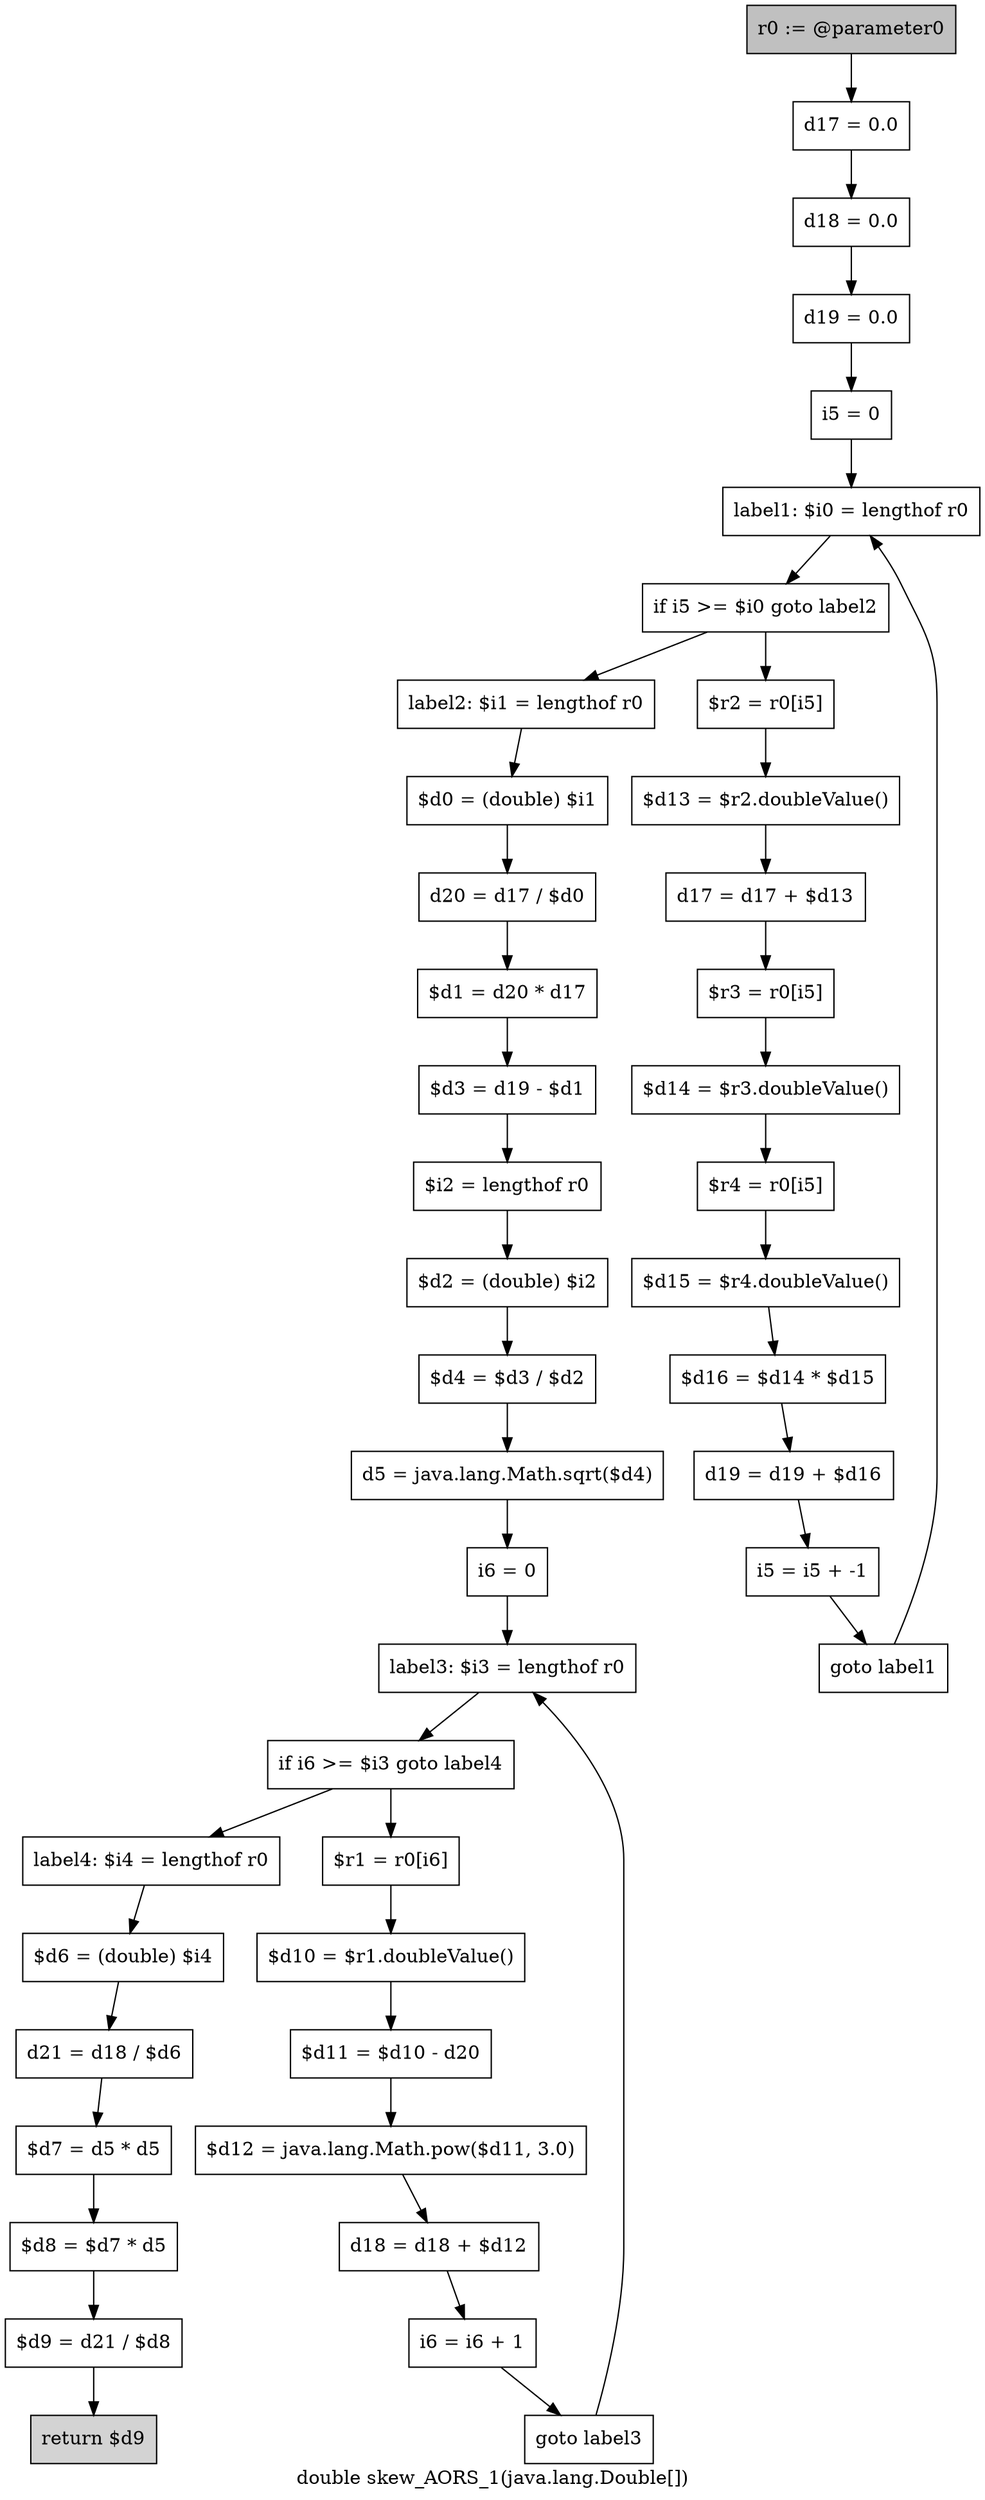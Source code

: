 digraph "double skew_AORS_1(java.lang.Double[])" {
    label="double skew_AORS_1(java.lang.Double[])";
    node [shape=box];
    "0" [style=filled,fillcolor=gray,label="r0 := @parameter0",];
    "1" [label="d17 = 0.0",];
    "0"->"1";
    "2" [label="d18 = 0.0",];
    "1"->"2";
    "3" [label="d19 = 0.0",];
    "2"->"3";
    "4" [label="i5 = 0",];
    "3"->"4";
    "5" [label="label1: $i0 = lengthof r0",];
    "4"->"5";
    "6" [label="if i5 >= $i0 goto label2",];
    "5"->"6";
    "7" [label="$r2 = r0[i5]",];
    "6"->"7";
    "18" [label="label2: $i1 = lengthof r0",];
    "6"->"18";
    "8" [label="$d13 = $r2.doubleValue()",];
    "7"->"8";
    "9" [label="d17 = d17 + $d13",];
    "8"->"9";
    "10" [label="$r3 = r0[i5]",];
    "9"->"10";
    "11" [label="$d14 = $r3.doubleValue()",];
    "10"->"11";
    "12" [label="$r4 = r0[i5]",];
    "11"->"12";
    "13" [label="$d15 = $r4.doubleValue()",];
    "12"->"13";
    "14" [label="$d16 = $d14 * $d15",];
    "13"->"14";
    "15" [label="d19 = d19 + $d16",];
    "14"->"15";
    "16" [label="i5 = i5 + -1",];
    "15"->"16";
    "17" [label="goto label1",];
    "16"->"17";
    "17"->"5";
    "19" [label="$d0 = (double) $i1",];
    "18"->"19";
    "20" [label="d20 = d17 / $d0",];
    "19"->"20";
    "21" [label="$d1 = d20 * d17",];
    "20"->"21";
    "22" [label="$d3 = d19 - $d1",];
    "21"->"22";
    "23" [label="$i2 = lengthof r0",];
    "22"->"23";
    "24" [label="$d2 = (double) $i2",];
    "23"->"24";
    "25" [label="$d4 = $d3 / $d2",];
    "24"->"25";
    "26" [label="d5 = java.lang.Math.sqrt($d4)",];
    "25"->"26";
    "27" [label="i6 = 0",];
    "26"->"27";
    "28" [label="label3: $i3 = lengthof r0",];
    "27"->"28";
    "29" [label="if i6 >= $i3 goto label4",];
    "28"->"29";
    "30" [label="$r1 = r0[i6]",];
    "29"->"30";
    "37" [label="label4: $i4 = lengthof r0",];
    "29"->"37";
    "31" [label="$d10 = $r1.doubleValue()",];
    "30"->"31";
    "32" [label="$d11 = $d10 - d20",];
    "31"->"32";
    "33" [label="$d12 = java.lang.Math.pow($d11, 3.0)",];
    "32"->"33";
    "34" [label="d18 = d18 + $d12",];
    "33"->"34";
    "35" [label="i6 = i6 + 1",];
    "34"->"35";
    "36" [label="goto label3",];
    "35"->"36";
    "36"->"28";
    "38" [label="$d6 = (double) $i4",];
    "37"->"38";
    "39" [label="d21 = d18 / $d6",];
    "38"->"39";
    "40" [label="$d7 = d5 * d5",];
    "39"->"40";
    "41" [label="$d8 = $d7 * d5",];
    "40"->"41";
    "42" [label="$d9 = d21 / $d8",];
    "41"->"42";
    "43" [style=filled,fillcolor=lightgray,label="return $d9",];
    "42"->"43";
}
